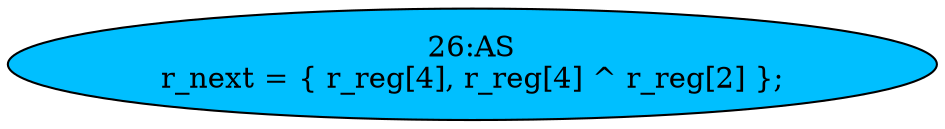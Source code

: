 strict digraph "" {
	node [label="\N"];
	"26:AS"	[ast="<pyverilog.vparser.ast.Assign object at 0x7f496dab2090>",
		def_var="['r_next']",
		fillcolor=deepskyblue,
		label="26:AS
r_next = { r_reg[4], r_reg[4] ^ r_reg[2] };",
		statements="[]",
		style=filled,
		typ=Assign,
		use_var="['r_reg', 'r_reg', 'r_reg']"];
}
